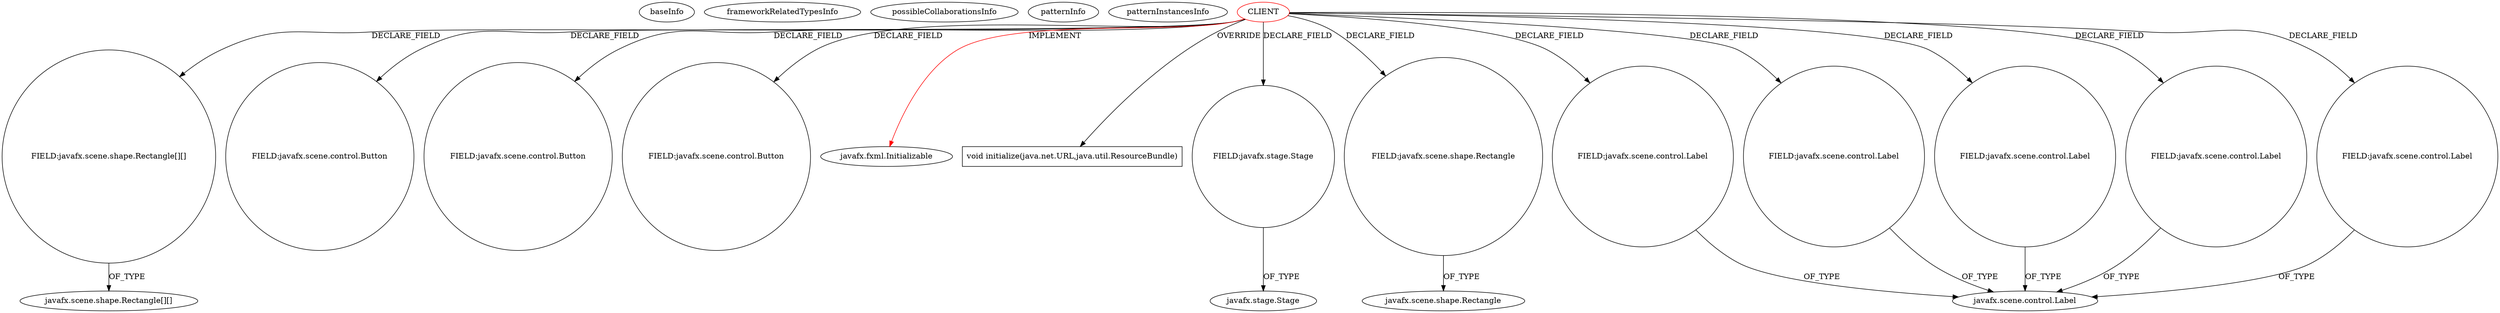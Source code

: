digraph {
baseInfo[graphId=3368,category="pattern",isAnonymous=false,possibleRelation=false]
frameworkRelatedTypesInfo[0="javafx.fxml.Initializable"]
possibleCollaborationsInfo[]
patternInfo[frequency=2.0,patternRootClient=0]
patternInstancesInfo[0="RUAN0007-FastestPathSimulator~/RUAN0007-FastestPathSimulator/FastestPathSimulator-master/FastPathSimulator/src/application/FastestPathSimulatorController.java~FastestPathSimulatorController~1116",1="walker-clint-AIProj3~/walker-clint-AIProj3/AIProj3-master/src/application/GameBoardController.java~GameBoardController~4712"]
79[label="FIELD:javafx.scene.shape.Rectangle[][]",vertexType="FIELD_DECLARATION",isFrameworkType=false,shape=circle]
0[label="CLIENT",vertexType="ROOT_CLIENT_CLASS_DECLARATION",isFrameworkType=false,color=red]
46[label="FIELD:javafx.scene.control.Button",vertexType="FIELD_DECLARATION",isFrameworkType=false,shape=circle]
115[label="FIELD:javafx.scene.control.Button",vertexType="FIELD_DECLARATION",isFrameworkType=false,shape=circle]
63[label="FIELD:javafx.scene.control.Button",vertexType="FIELD_DECLARATION",isFrameworkType=false,shape=circle]
1[label="javafx.fxml.Initializable",vertexType="FRAMEWORK_INTERFACE_TYPE",isFrameworkType=false]
80[label="javafx.scene.shape.Rectangle[][]",vertexType="FRAMEWORK_CLASS_TYPE",isFrameworkType=false]
119[label="void initialize(java.net.URL,java.util.ResourceBundle)",vertexType="OVERRIDING_METHOD_DECLARATION",isFrameworkType=false,shape=box]
73[label="FIELD:javafx.stage.Stage",vertexType="FIELD_DECLARATION",isFrameworkType=false,shape=circle]
74[label="javafx.stage.Stage",vertexType="FRAMEWORK_CLASS_TYPE",isFrameworkType=false]
53[label="FIELD:javafx.scene.shape.Rectangle",vertexType="FIELD_DECLARATION",isFrameworkType=false,shape=circle]
54[label="javafx.scene.shape.Rectangle",vertexType="FRAMEWORK_CLASS_TYPE",isFrameworkType=false]
83[label="FIELD:javafx.scene.control.Label",vertexType="FIELD_DECLARATION",isFrameworkType=false,shape=circle]
17[label="javafx.scene.control.Label",vertexType="FRAMEWORK_CLASS_TYPE",isFrameworkType=false]
48[label="FIELD:javafx.scene.control.Label",vertexType="FIELD_DECLARATION",isFrameworkType=false,shape=circle]
55[label="FIELD:javafx.scene.control.Label",vertexType="FIELD_DECLARATION",isFrameworkType=false,shape=circle]
109[label="FIELD:javafx.scene.control.Label",vertexType="FIELD_DECLARATION",isFrameworkType=false,shape=circle]
65[label="FIELD:javafx.scene.control.Label",vertexType="FIELD_DECLARATION",isFrameworkType=false,shape=circle]
0->83[label="DECLARE_FIELD"]
0->79[label="DECLARE_FIELD"]
0->73[label="DECLARE_FIELD"]
0->65[label="DECLARE_FIELD"]
0->109[label="DECLARE_FIELD"]
53->54[label="OF_TYPE"]
0->46[label="DECLARE_FIELD"]
55->17[label="OF_TYPE"]
65->17[label="OF_TYPE"]
0->115[label="DECLARE_FIELD"]
0->63[label="DECLARE_FIELD"]
0->53[label="DECLARE_FIELD"]
0->55[label="DECLARE_FIELD"]
0->1[label="IMPLEMENT",color=red]
0->119[label="OVERRIDE"]
79->80[label="OF_TYPE"]
109->17[label="OF_TYPE"]
73->74[label="OF_TYPE"]
48->17[label="OF_TYPE"]
0->48[label="DECLARE_FIELD"]
83->17[label="OF_TYPE"]
}
